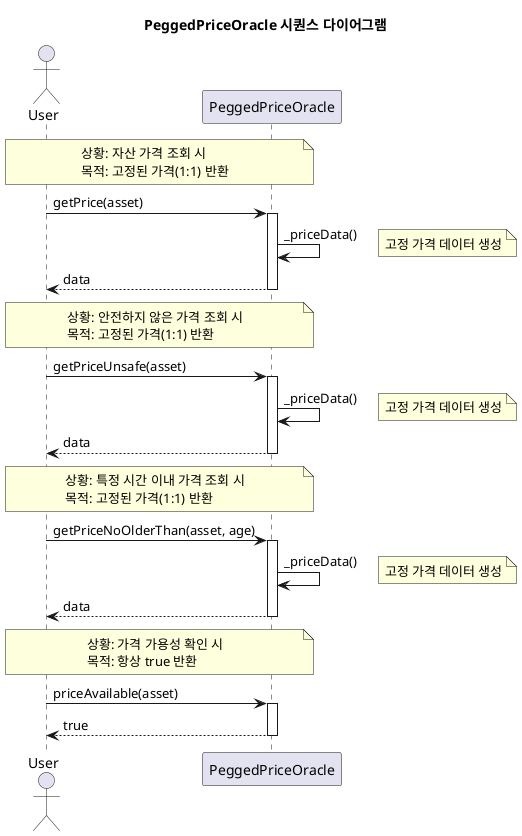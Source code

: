 @startuml
title PeggedPriceOracle 시퀀스 다이어그램

actor User
participant "PeggedPriceOracle" as PPO

note over User, PPO
  상황: 자산 가격 조회 시
  목적: 고정된 가격(1:1) 반환
end note

User -> PPO: getPrice(asset)
activate PPO
PPO -> PPO: _priceData()
note right: 고정 가격 데이터 생성
PPO --> User: data
deactivate PPO

note over User, PPO
  상황: 안전하지 않은 가격 조회 시
  목적: 고정된 가격(1:1) 반환
end note

User -> PPO: getPriceUnsafe(asset)
activate PPO
PPO -> PPO: _priceData()
note right: 고정 가격 데이터 생성
PPO --> User: data
deactivate PPO

note over User, PPO
  상황: 특정 시간 이내 가격 조회 시
  목적: 고정된 가격(1:1) 반환
end note

User -> PPO: getPriceNoOlderThan(asset, age)
activate PPO
PPO -> PPO: _priceData()
note right: 고정 가격 데이터 생성
PPO --> User: data
deactivate PPO

note over User, PPO
  상황: 가격 가용성 확인 시
  목적: 항상 true 반환
end note

User -> PPO: priceAvailable(asset)
activate PPO
PPO --> User: true
deactivate PPO

@enduml 